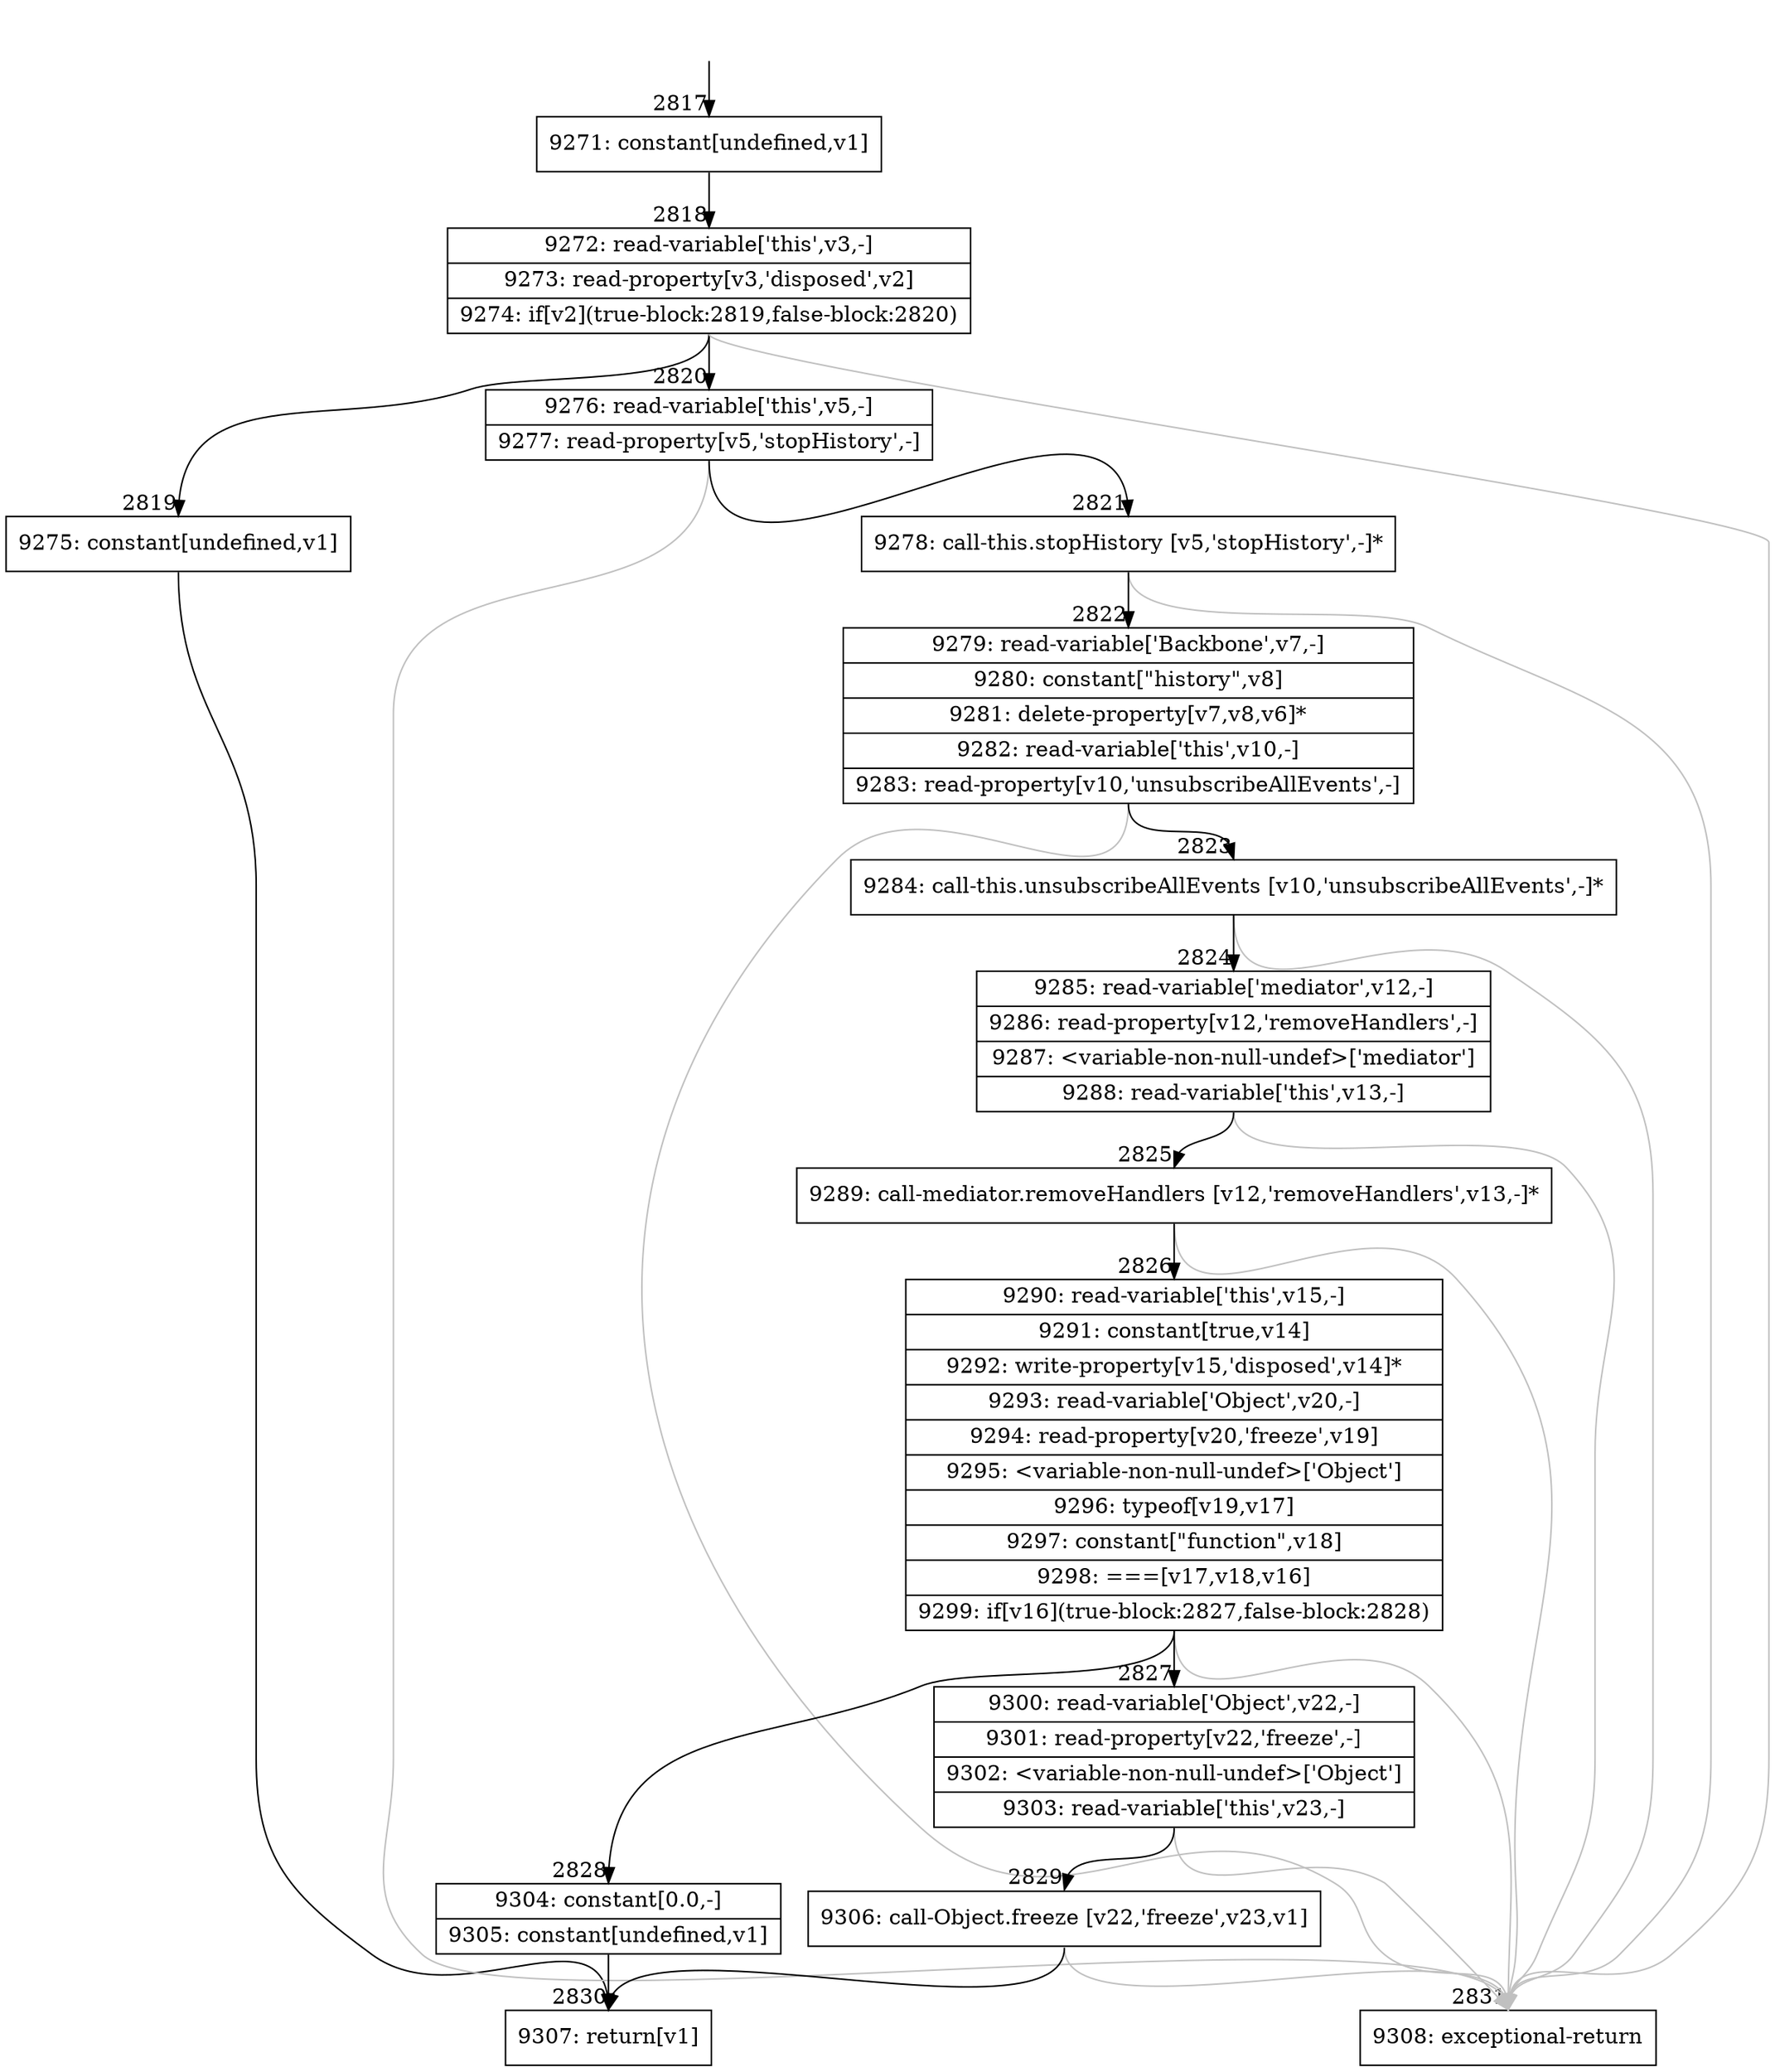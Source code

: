 digraph {
rankdir="TD"
BB_entry222[shape=none,label=""];
BB_entry222 -> BB2817 [tailport=s, headport=n, headlabel="    2817"]
BB2817 [shape=record label="{9271: constant[undefined,v1]}" ] 
BB2817 -> BB2818 [tailport=s, headport=n, headlabel="      2818"]
BB2818 [shape=record label="{9272: read-variable['this',v3,-]|9273: read-property[v3,'disposed',v2]|9274: if[v2](true-block:2819,false-block:2820)}" ] 
BB2818 -> BB2819 [tailport=s, headport=n, headlabel="      2819"]
BB2818 -> BB2820 [tailport=s, headport=n, headlabel="      2820"]
BB2818 -> BB2831 [tailport=s, headport=n, color=gray, headlabel="      2831"]
BB2819 [shape=record label="{9275: constant[undefined,v1]}" ] 
BB2819 -> BB2830 [tailport=s, headport=n, headlabel="      2830"]
BB2820 [shape=record label="{9276: read-variable['this',v5,-]|9277: read-property[v5,'stopHistory',-]}" ] 
BB2820 -> BB2821 [tailport=s, headport=n, headlabel="      2821"]
BB2820 -> BB2831 [tailport=s, headport=n, color=gray]
BB2821 [shape=record label="{9278: call-this.stopHistory [v5,'stopHistory',-]*}" ] 
BB2821 -> BB2822 [tailport=s, headport=n, headlabel="      2822"]
BB2821 -> BB2831 [tailport=s, headport=n, color=gray]
BB2822 [shape=record label="{9279: read-variable['Backbone',v7,-]|9280: constant[\"history\",v8]|9281: delete-property[v7,v8,v6]*|9282: read-variable['this',v10,-]|9283: read-property[v10,'unsubscribeAllEvents',-]}" ] 
BB2822 -> BB2823 [tailport=s, headport=n, headlabel="      2823"]
BB2822 -> BB2831 [tailport=s, headport=n, color=gray]
BB2823 [shape=record label="{9284: call-this.unsubscribeAllEvents [v10,'unsubscribeAllEvents',-]*}" ] 
BB2823 -> BB2824 [tailport=s, headport=n, headlabel="      2824"]
BB2823 -> BB2831 [tailport=s, headport=n, color=gray]
BB2824 [shape=record label="{9285: read-variable['mediator',v12,-]|9286: read-property[v12,'removeHandlers',-]|9287: \<variable-non-null-undef\>['mediator']|9288: read-variable['this',v13,-]}" ] 
BB2824 -> BB2825 [tailport=s, headport=n, headlabel="      2825"]
BB2824 -> BB2831 [tailport=s, headport=n, color=gray]
BB2825 [shape=record label="{9289: call-mediator.removeHandlers [v12,'removeHandlers',v13,-]*}" ] 
BB2825 -> BB2826 [tailport=s, headport=n, headlabel="      2826"]
BB2825 -> BB2831 [tailport=s, headport=n, color=gray]
BB2826 [shape=record label="{9290: read-variable['this',v15,-]|9291: constant[true,v14]|9292: write-property[v15,'disposed',v14]*|9293: read-variable['Object',v20,-]|9294: read-property[v20,'freeze',v19]|9295: \<variable-non-null-undef\>['Object']|9296: typeof[v19,v17]|9297: constant[\"function\",v18]|9298: ===[v17,v18,v16]|9299: if[v16](true-block:2827,false-block:2828)}" ] 
BB2826 -> BB2827 [tailport=s, headport=n, headlabel="      2827"]
BB2826 -> BB2828 [tailport=s, headport=n, headlabel="      2828"]
BB2826 -> BB2831 [tailport=s, headport=n, color=gray]
BB2827 [shape=record label="{9300: read-variable['Object',v22,-]|9301: read-property[v22,'freeze',-]|9302: \<variable-non-null-undef\>['Object']|9303: read-variable['this',v23,-]}" ] 
BB2827 -> BB2829 [tailport=s, headport=n, headlabel="      2829"]
BB2827 -> BB2831 [tailport=s, headport=n, color=gray]
BB2828 [shape=record label="{9304: constant[0.0,-]|9305: constant[undefined,v1]}" ] 
BB2828 -> BB2830 [tailport=s, headport=n]
BB2829 [shape=record label="{9306: call-Object.freeze [v22,'freeze',v23,v1]}" ] 
BB2829 -> BB2830 [tailport=s, headport=n]
BB2829 -> BB2831 [tailport=s, headport=n, color=gray]
BB2830 [shape=record label="{9307: return[v1]}" ] 
BB2831 [shape=record label="{9308: exceptional-return}" ] 
//#$~ 2492
}
